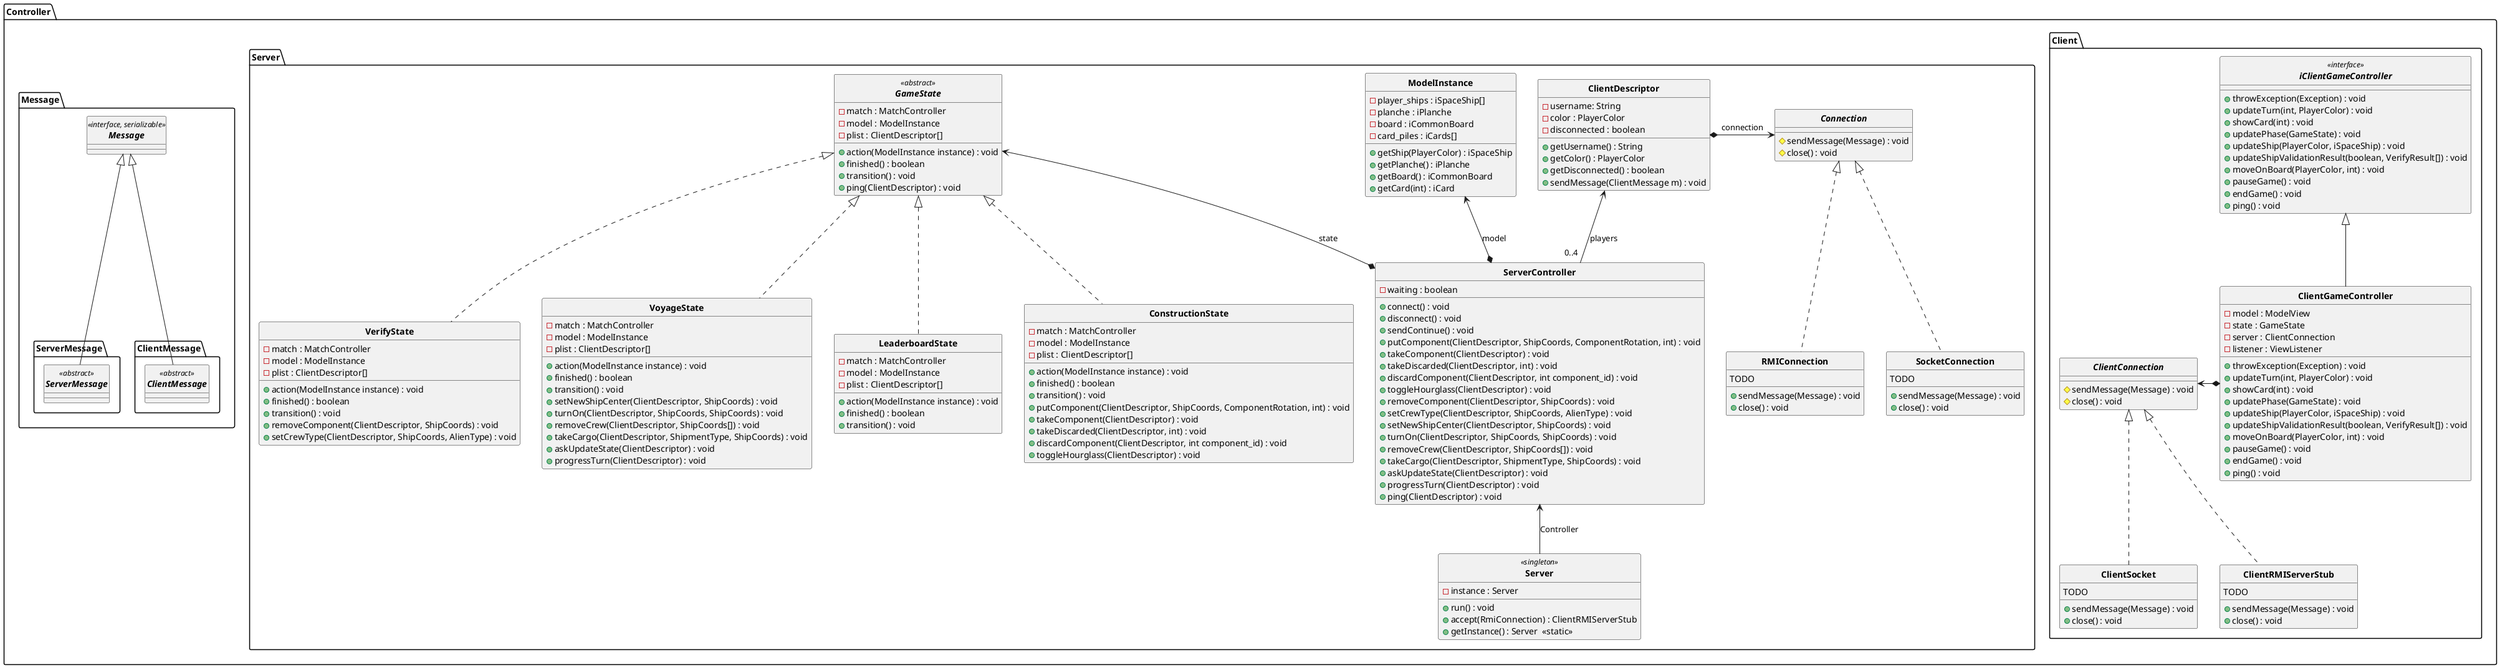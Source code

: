@startuml controller
hide circle
skinparam classFontStyle bold
skinparam groupInheritance 1
set separator ::
skinparam classAttributeIconSize 12

' TODO sistemare tipi

' format unfinished games: list form
' 1 - game_id - num_players - player_name_0, .. , player_name_num_players-1.

package Controller{

    package Client{

        abstract ClientConnection{
            {method} # sendMessage(Message) : void
            {method} # close() : void
        }

        ClientConnection^..ClientRMIServerStub
        class ClientRMIServerStub{
            TODO
            {method} + sendMessage(Message) : void
            {method} + close() : void
        }

        ClientConnection^..ClientSocket
        class ClientSocket{
            TODO
            {method} + sendMessage(Message) : void
            {method} + close() : void
        }

        interface iClientGameController <<interface>> {
            {method} + throwException(Exception) : void 
            {method} + updateTurn(int, PlayerColor) : void 
            {method} + showCard(int) : void 
            {method} + updatePhase(GameState) : void 
            {method} + updateShip(PlayerColor, iSpaceShip) : void 
            {method} + updateShipValidationResult(boolean, VerifyResult[]) : void 
            {method} + moveOnBoard(PlayerColor, int) : void 
            {method} + pauseGame() : void 
            {method} + endGame() : void 
            {method} + ping() : void 
        }

        iClientGameController^--ClientGameController
        ClientConnection<-*ClientGameController
        class ClientGameController{
            {field} - model : ModelView
            {field} - state : GameState
            {field} - server : ClientConnection
            {field} - listener : ViewListener
            {method} + throwException(Exception) : void 
            {method} + updateTurn(int, PlayerColor) : void 
            {method} + showCard(int) : void 
            {method} + updatePhase(GameState) : void 
            {method} + updateShip(PlayerColor, iSpaceShip) : void 
            {method} + updateShipValidationResult(boolean, VerifyResult[]) : void 
            {method} + moveOnBoard(PlayerColor, int) : void 
            {method} + pauseGame() : void 
            {method} + endGame() : void 
            {method} + ping() : void 
        }

    }

    package Server{

        class ClientDescriptor{
            {field} - username: String
            {field} - color : PlayerColor
            {field} - disconnected : boolean
            {method} + getUsername() : String
            {method} + getColor() : PlayerColor
            {method} + getDisconnected() : boolean
            {method} + sendMessage(ClientMessage m) : void
        }

        Connection<-*ClientDescriptor:connection
        abstract Connection {
            {method} # sendMessage(Message) : void
            {method} # close() : void
        }

        Connection^.. RMIConnection
        class RMIConnection {
            TODO
            {method} + sendMessage(Message) : void
            {method} + close() : void
        }

        Connection^.. SocketConnection
        class SocketConnection {
            TODO
            {method} + sendMessage(Message) : void
            {method} + close() : void
        }

        ServerController <-- Server:Controller
        class Server <<singleton>>{
            {field} - instance : Server
            {method} + run() : void
            {method} + accept(RmiConnection) : ClientRMIServerStub
            {method} + getInstance() : Server  <<static>>
        }


        class ModelInstance{
            {field} - player_ships : iSpaceShip[]
            {field} - planche : iPlanche
            {field} - board : iCommonBoard
            {field} - card_piles : iCards[]
            {method} + getShip(PlayerColor) : iSpaceShip
            {method} + getPlanche() : iPlanche 
            {method} + getBoard() : iCommonBoard
            {method} + getCard(int) : iCard
        }

        ClientDescriptor <-- "0..4  " ServerController:players
        ModelInstance<--*ServerController:model
        class ServerController{
            {field} - waiting : boolean
            {method} + connect() : void
            {method} + disconnect() : void
            {method} + sendContinue() : void
            {method} + putComponent(ClientDescriptor, ShipCoords, ComponentRotation, int) : void
            {method} + takeComponent(ClientDescriptor) : void
            {method} + takeDiscarded(ClientDescriptor, int) : void
            {method} + discardComponent(ClientDescriptor, int component_id) : void
            {method} + toggleHourglass(ClientDescriptor) : void
            {method} + removeComponent(ClientDescriptor, ShipCoords) : void
            {method} + setCrewType(ClientDescriptor, ShipCoords, AlienType) : void
            {method} + setNewShipCenter(ClientDescriptor, ShipCoords) : void
            {method} + turnOn(ClientDescriptor, ShipCoords, ShipCoords) : void
            {method} + removeCrew(ClientDescriptor, ShipCoords[]) : void
            {method} + takeCargo(ClientDescriptor, ShipmentType, ShipCoords) : void
            {method} + askUpdateState(ClientDescriptor) : void
            {method} + progressTurn(ClientDescriptor) : void
            {method} + ping(ClientDescriptor) : void
        }

        GameState<--* ServerController:state
        abstract GameState <<abstract>> {
            {field} - match : MatchController
            {field} - model : ModelInstance
            {field} - plist : ClientDescriptor[]
            {method} + action(ModelInstance instance) : void
            {method} + finished() : boolean
            {method} + transition() : void 
            {method} + ping(ClientDescriptor) : void
        }

        GameState^.. ConstructionState
        class ConstructionState{
            {field} - match : MatchController
            {field} - model : ModelInstance
            {field} - plist : ClientDescriptor[]
            {method} + action(ModelInstance instance) : void
            {method} + finished() : boolean
            {method} + transition() : void 
            {method} + putComponent(ClientDescriptor, ShipCoords, ComponentRotation, int) : void
            {method} + takeComponent(ClientDescriptor) : void
            {method} + takeDiscarded(ClientDescriptor, int) : void
            {method} + discardComponent(ClientDescriptor, int component_id) : void
            {method} + toggleHourglass(ClientDescriptor) : void
        }

        GameState^.. VerifyState
        class VerifyState{
            {field} - match : MatchController
            {field} - model : ModelInstance
            {field} - plist : ClientDescriptor[]
            {method} + action(ModelInstance instance) : void
            {method} + finished() : boolean
            {method} + transition() : void 
            {method} + removeComponent(ClientDescriptor, ShipCoords) : void
            {method} + setCrewType(ClientDescriptor, ShipCoords, AlienType) : void
        }
        
        GameState^.. VoyageState
        class VoyageState{
            {field} - match : MatchController
            {field} - model : ModelInstance
            {field} - plist : ClientDescriptor[]
            {method} + action(ModelInstance instance) : void
            {method} + finished() : boolean
            {method} + transition() : void 
            {method} + setNewShipCenter(ClientDescriptor, ShipCoords) : void
            {method} + turnOn(ClientDescriptor, ShipCoords, ShipCoords) : void
            {method} + removeCrew(ClientDescriptor, ShipCoords[]) : void
            {method} + takeCargo(ClientDescriptor, ShipmentType, ShipCoords) : void
            {method} + askUpdateState(ClientDescriptor) : void
            {method} + progressTurn(ClientDescriptor) : void
        }

        GameState^.. LeaderboardState
        class LeaderboardState{
            {field} - match : MatchController
            {field} - model : ModelInstance
            {field} - plist : ClientDescriptor[]
            {method} + action(ModelInstance instance) : void
            {method} + finished() : boolean
            {method} + transition() : void 
        }

    }

    package Message{

        interface Message <<interface, serializable>> {
        }
        Message^--ServerMessage::ServerMessage
        package ServerMessage{
            abstract ServerMessage <<abstract>> {

            }
        }
        Message^--ClientMessage::ClientMessage
        package ClientMessage {
            abstract ClientMessage <<abstract>> {

            }
        }
        
    }

}
@enduml


